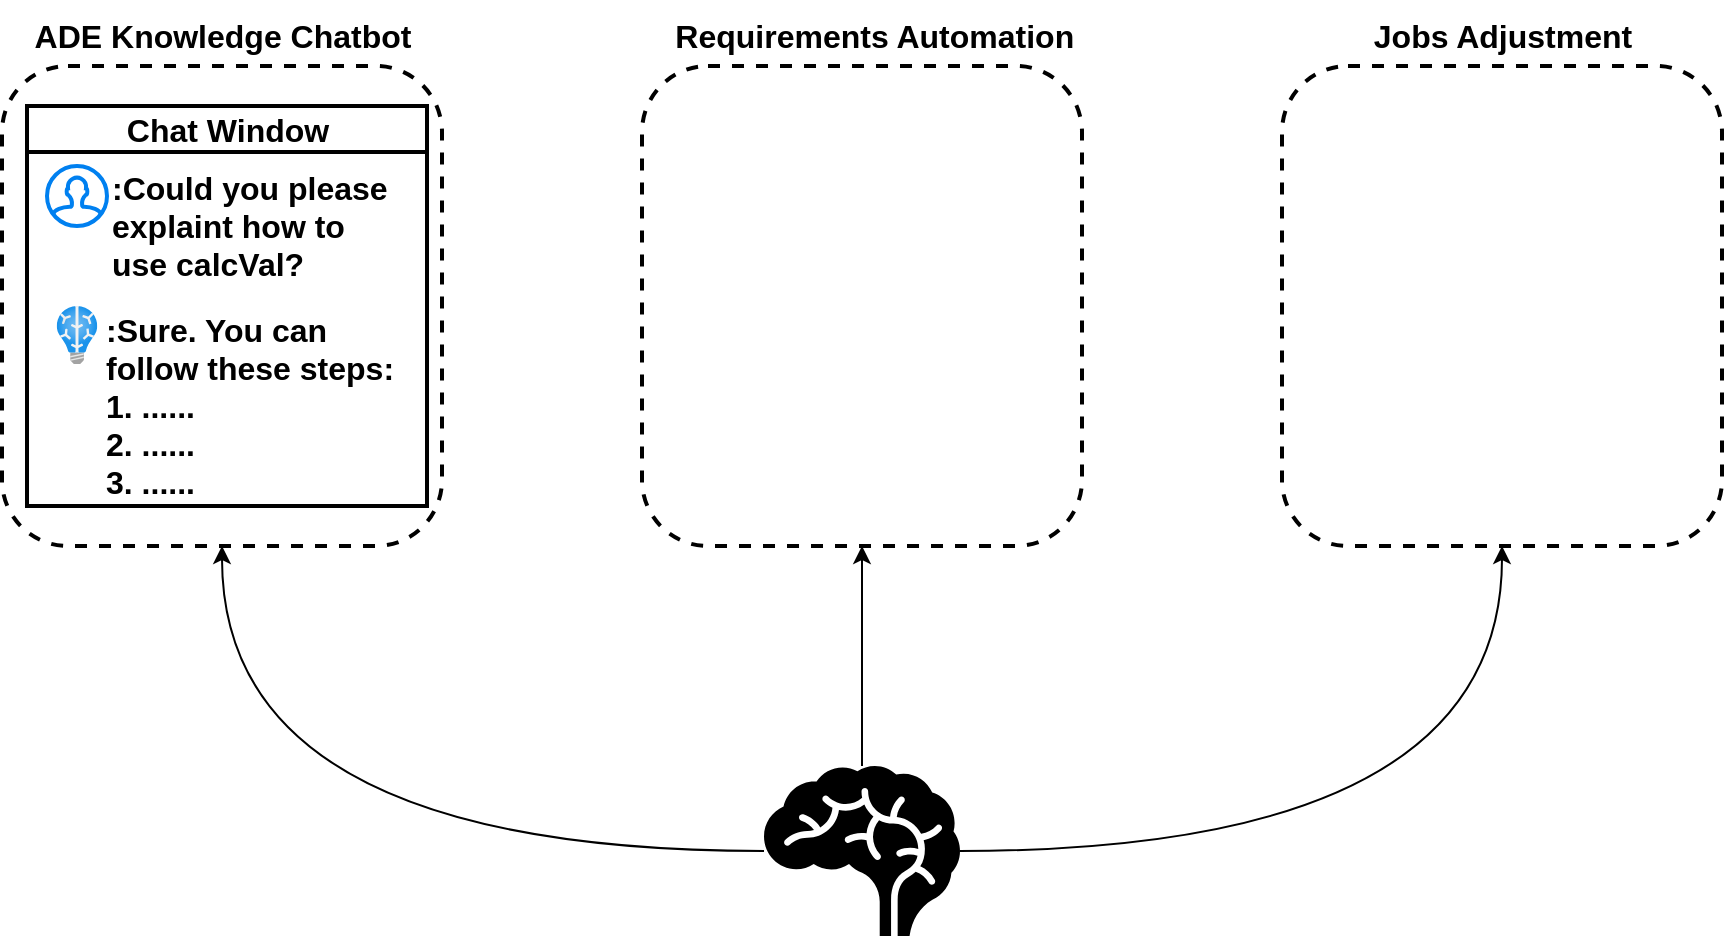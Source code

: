 <mxfile version="20.6.1" type="device"><diagram id="HRN9QZivu7BtuUAxPnuZ" name="Page-1"><mxGraphModel dx="1038" dy="649" grid="1" gridSize="10" guides="1" tooltips="1" connect="1" arrows="1" fold="1" page="1" pageScale="1" pageWidth="850" pageHeight="1100" math="0" shadow="0"><root><mxCell id="0"/><mxCell id="1" parent="0"/><mxCell id="KLi92U7IpaG3Ddm6AZuy-5" style="edgeStyle=orthogonalEdgeStyle;rounded=0;orthogonalLoop=1;jettySize=auto;html=1;curved=1;" edge="1" parent="1" source="KLi92U7IpaG3Ddm6AZuy-1" target="KLi92U7IpaG3Ddm6AZuy-2"><mxGeometry relative="1" as="geometry"/></mxCell><mxCell id="KLi92U7IpaG3Ddm6AZuy-6" style="edgeStyle=orthogonalEdgeStyle;curved=1;rounded=0;orthogonalLoop=1;jettySize=auto;html=1;" edge="1" parent="1" source="KLi92U7IpaG3Ddm6AZuy-1" target="KLi92U7IpaG3Ddm6AZuy-3"><mxGeometry relative="1" as="geometry"/></mxCell><mxCell id="KLi92U7IpaG3Ddm6AZuy-7" style="edgeStyle=orthogonalEdgeStyle;curved=1;rounded=0;orthogonalLoop=1;jettySize=auto;html=1;entryX=0.5;entryY=1;entryDx=0;entryDy=0;" edge="1" parent="1" source="KLi92U7IpaG3Ddm6AZuy-1" target="KLi92U7IpaG3Ddm6AZuy-4"><mxGeometry relative="1" as="geometry"/></mxCell><mxCell id="KLi92U7IpaG3Ddm6AZuy-1" value="" style="shape=mxgraph.signs.healthcare.brain;html=1;pointerEvents=1;fillColor=#000000;strokeColor=none;verticalLabelPosition=bottom;verticalAlign=top;align=center;" vertex="1" parent="1"><mxGeometry x="501" y="420" width="98" height="85" as="geometry"/></mxCell><mxCell id="KLi92U7IpaG3Ddm6AZuy-2" value="" style="rounded=1;whiteSpace=wrap;html=1;dashed=1;strokeWidth=2;" vertex="1" parent="1"><mxGeometry x="120" y="70" width="220" height="240" as="geometry"/></mxCell><mxCell id="KLi92U7IpaG3Ddm6AZuy-3" value="" style="rounded=1;whiteSpace=wrap;html=1;dashed=1;strokeWidth=2;" vertex="1" parent="1"><mxGeometry x="440" y="70" width="220" height="240" as="geometry"/></mxCell><mxCell id="KLi92U7IpaG3Ddm6AZuy-4" value="" style="rounded=1;whiteSpace=wrap;html=1;dashed=1;strokeWidth=2;" vertex="1" parent="1"><mxGeometry x="760" y="70" width="220" height="240" as="geometry"/></mxCell><mxCell id="KLi92U7IpaG3Ddm6AZuy-8" value="&lt;span style=&quot;font-size: 16px;&quot;&gt;&lt;b&gt;ADE Knowledge Chatbot&lt;/b&gt;&lt;/span&gt;" style="text;html=1;strokeColor=none;fillColor=none;align=center;verticalAlign=middle;whiteSpace=wrap;rounded=0;dashed=1;strokeWidth=2;" vertex="1" parent="1"><mxGeometry x="127.5" y="40" width="205" height="30" as="geometry"/></mxCell><mxCell id="KLi92U7IpaG3Ddm6AZuy-10" value="&lt;b&gt;Jobs Adjustment&lt;/b&gt;" style="text;html=1;align=center;verticalAlign=middle;resizable=0;points=[];autosize=1;strokeColor=none;fillColor=none;fontSize=16;dashed=1;strokeWidth=2;" vertex="1" parent="1"><mxGeometry x="795" y="40" width="150" height="30" as="geometry"/></mxCell><mxCell id="KLi92U7IpaG3Ddm6AZuy-11" value="&lt;pre style=&quot;font-size: 16px; unicode-bidi: isolate; line-height: 36px; border: none; padding: 2px 0.14em 2px 0px; position: relative; margin-top: -2px; margin-bottom: -2px; resize: none; font-family: inherit; overflow: hidden; width: 270px; overflow-wrap: break-word;&quot; dir=&quot;ltr&quot; data-ved=&quot;2ahUKEwiTsOmcuuKHAxVxJEQIHUuVCKkQ3ewLegQIDRAU&quot; aria-label=&quot;Translated text&quot; id=&quot;tw-target-text&quot; data-placeholder=&quot;Translation&quot; class=&quot;tw-data-text tw-text-large tw-ta&quot;&gt;&lt;b&gt;Requirements Automation&lt;/b&gt;&lt;/pre&gt;" style="text;html=1;strokeColor=none;fillColor=none;align=center;verticalAlign=middle;whiteSpace=wrap;rounded=0;dashed=1;strokeWidth=2;" vertex="1" parent="1"><mxGeometry x="455" y="40" width="205" height="30" as="geometry"/></mxCell><mxCell id="KLi92U7IpaG3Ddm6AZuy-13" value="Chat Window" style="swimlane;whiteSpace=wrap;html=1;strokeWidth=2;fontSize=16;" vertex="1" parent="1"><mxGeometry x="132.5" y="90" width="200" height="200" as="geometry"/></mxCell><mxCell id="KLi92U7IpaG3Ddm6AZuy-16" value="" style="aspect=fixed;html=1;points=[];align=center;image;fontSize=12;image=img/lib/azure2/ai_machine_learning/Batch_AI.svg;strokeWidth=2;" vertex="1" parent="KLi92U7IpaG3Ddm6AZuy-13"><mxGeometry x="14.75" y="100" width="20.5" height="29.04" as="geometry"/></mxCell><mxCell id="KLi92U7IpaG3Ddm6AZuy-19" value="" style="group" vertex="1" connectable="0" parent="KLi92U7IpaG3Ddm6AZuy-13"><mxGeometry x="10" y="30" width="180" height="60" as="geometry"/></mxCell><mxCell id="KLi92U7IpaG3Ddm6AZuy-15" value="&lt;b&gt;:Could you please explaint how to use calcVal?&lt;/b&gt;" style="text;html=1;strokeColor=none;fillColor=none;align=left;verticalAlign=middle;whiteSpace=wrap;rounded=0;strokeWidth=2;fontSize=16;movable=1;resizable=1;rotatable=1;deletable=1;editable=1;connectable=1;" vertex="1" parent="KLi92U7IpaG3Ddm6AZuy-19"><mxGeometry x="30" width="150" height="60" as="geometry"/></mxCell><mxCell id="KLi92U7IpaG3Ddm6AZuy-17" value="" style="html=1;verticalLabelPosition=bottom;align=center;labelBackgroundColor=#ffffff;verticalAlign=top;strokeWidth=2;strokeColor=#0080F0;shadow=0;dashed=0;shape=mxgraph.ios7.icons.user;fontSize=16;fillColor=none;movable=0;resizable=0;rotatable=0;deletable=0;editable=0;connectable=0;" vertex="1" parent="KLi92U7IpaG3Ddm6AZuy-19"><mxGeometry width="30" height="30" as="geometry"/></mxCell><mxCell id="KLi92U7IpaG3Ddm6AZuy-18" value="&lt;b&gt;:Sure. You can follow these steps:&lt;br&gt;1. ......&lt;br&gt;2.&amp;nbsp;&lt;/b&gt;&lt;b&gt;......&lt;/b&gt;&lt;b&gt;&lt;br&gt;3.&amp;nbsp;&lt;/b&gt;&lt;b&gt;......&lt;/b&gt;&lt;b&gt;&lt;br&gt;&lt;/b&gt;" style="text;html=1;strokeColor=none;fillColor=none;align=left;verticalAlign=middle;whiteSpace=wrap;rounded=0;strokeWidth=2;fontSize=16;" vertex="1" parent="1"><mxGeometry x="170" y="190" width="150" height="100" as="geometry"/></mxCell></root></mxGraphModel></diagram></mxfile>